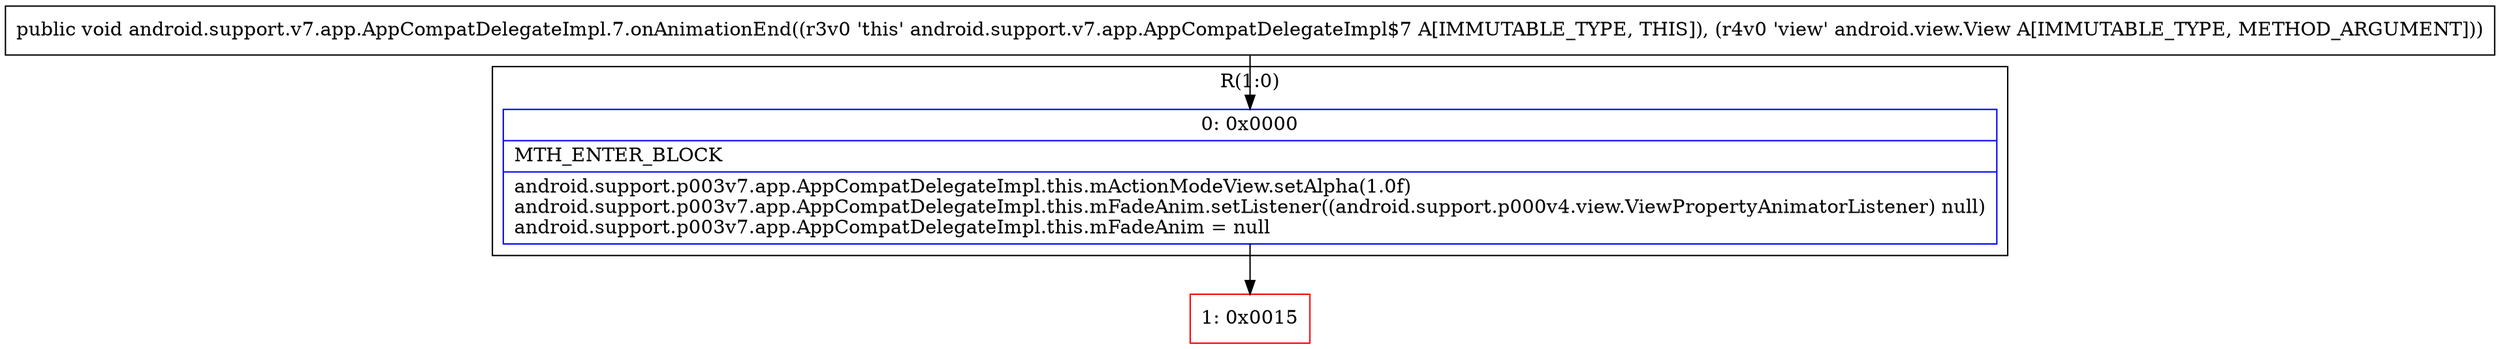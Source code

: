digraph "CFG forandroid.support.v7.app.AppCompatDelegateImpl.7.onAnimationEnd(Landroid\/view\/View;)V" {
subgraph cluster_Region_768865965 {
label = "R(1:0)";
node [shape=record,color=blue];
Node_0 [shape=record,label="{0\:\ 0x0000|MTH_ENTER_BLOCK\l|android.support.p003v7.app.AppCompatDelegateImpl.this.mActionModeView.setAlpha(1.0f)\landroid.support.p003v7.app.AppCompatDelegateImpl.this.mFadeAnim.setListener((android.support.p000v4.view.ViewPropertyAnimatorListener) null)\landroid.support.p003v7.app.AppCompatDelegateImpl.this.mFadeAnim = null\l}"];
}
Node_1 [shape=record,color=red,label="{1\:\ 0x0015}"];
MethodNode[shape=record,label="{public void android.support.v7.app.AppCompatDelegateImpl.7.onAnimationEnd((r3v0 'this' android.support.v7.app.AppCompatDelegateImpl$7 A[IMMUTABLE_TYPE, THIS]), (r4v0 'view' android.view.View A[IMMUTABLE_TYPE, METHOD_ARGUMENT])) }"];
MethodNode -> Node_0;
Node_0 -> Node_1;
}

